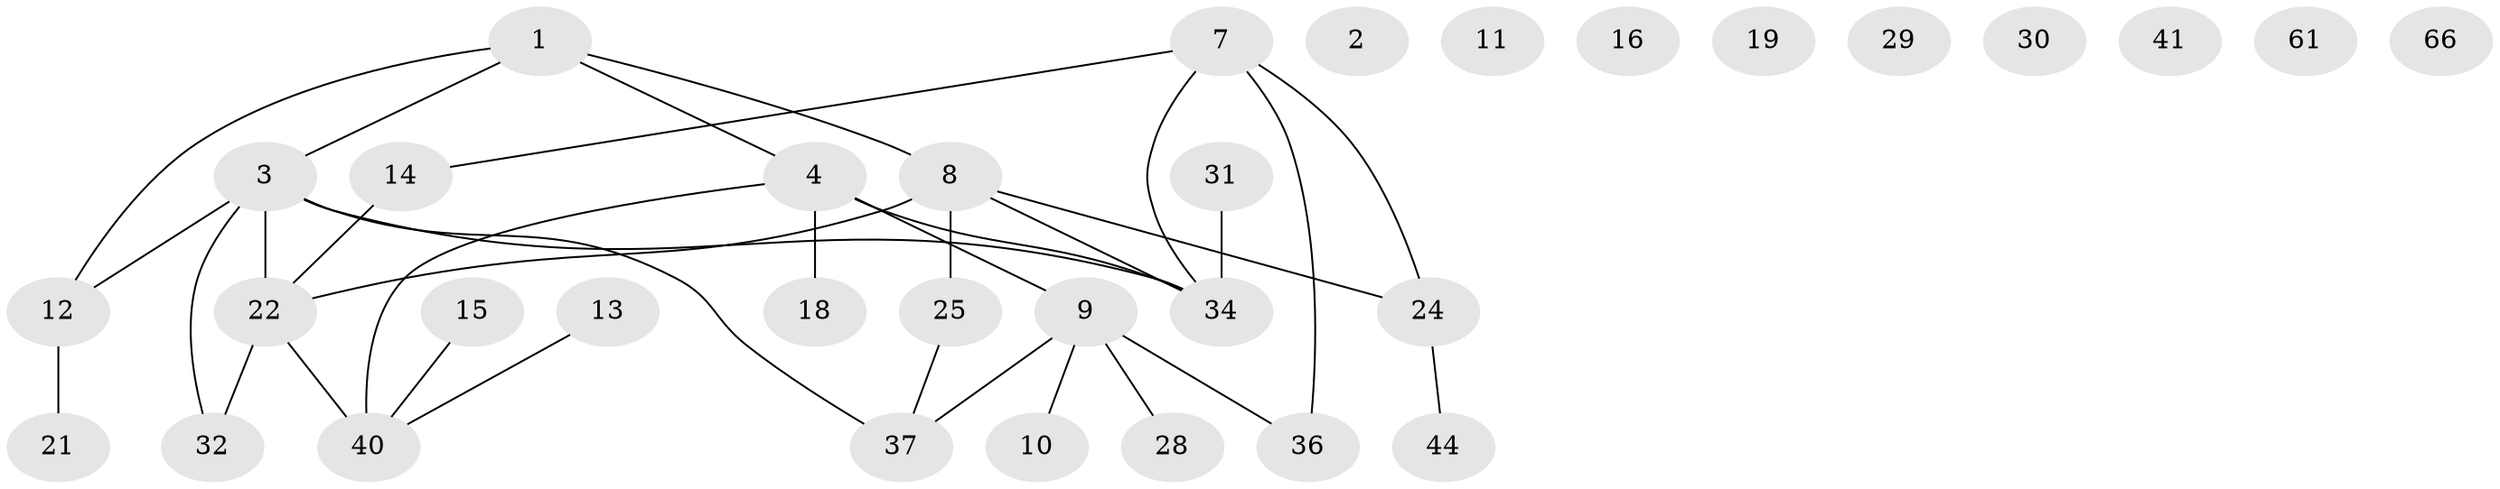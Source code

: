 // original degree distribution, {4: 0.1044776119402985, 0: 0.11940298507462686, 3: 0.2835820895522388, 2: 0.26865671641791045, 1: 0.19402985074626866, 5: 0.029850746268656716}
// Generated by graph-tools (version 1.1) at 2025/12/03/09/25 04:12:53]
// undirected, 33 vertices, 34 edges
graph export_dot {
graph [start="1"]
  node [color=gray90,style=filled];
  1;
  2;
  3 [super="+49+27+6"];
  4 [super="+67+5"];
  7 [super="+59"];
  8 [super="+54"];
  9 [super="+38+23"];
  10;
  11 [super="+17"];
  12 [super="+60"];
  13;
  14 [super="+46"];
  15 [super="+20"];
  16;
  18 [super="+53+45"];
  19;
  21;
  22 [super="+35+48"];
  24 [super="+47"];
  25;
  28;
  29;
  30;
  31;
  32 [super="+43+33"];
  34 [super="+55+62+42"];
  36 [super="+52"];
  37;
  40 [super="+51"];
  41;
  44;
  61;
  66;
  1 -- 4;
  1 -- 3;
  1 -- 8;
  1 -- 12;
  3 -- 32;
  3 -- 37;
  3 -- 12;
  3 -- 34;
  3 -- 22;
  4 -- 34 [weight=2];
  4 -- 18 [weight=2];
  4 -- 40 [weight=2];
  4 -- 9;
  7 -- 24;
  7 -- 34;
  7 -- 14;
  7 -- 36;
  8 -- 24;
  8 -- 25;
  8 -- 22;
  8 -- 34;
  9 -- 37;
  9 -- 10;
  9 -- 28;
  9 -- 36;
  12 -- 21;
  13 -- 40;
  14 -- 22 [weight=2];
  15 -- 40;
  22 -- 32;
  22 -- 40;
  24 -- 44;
  25 -- 37;
  31 -- 34;
}
